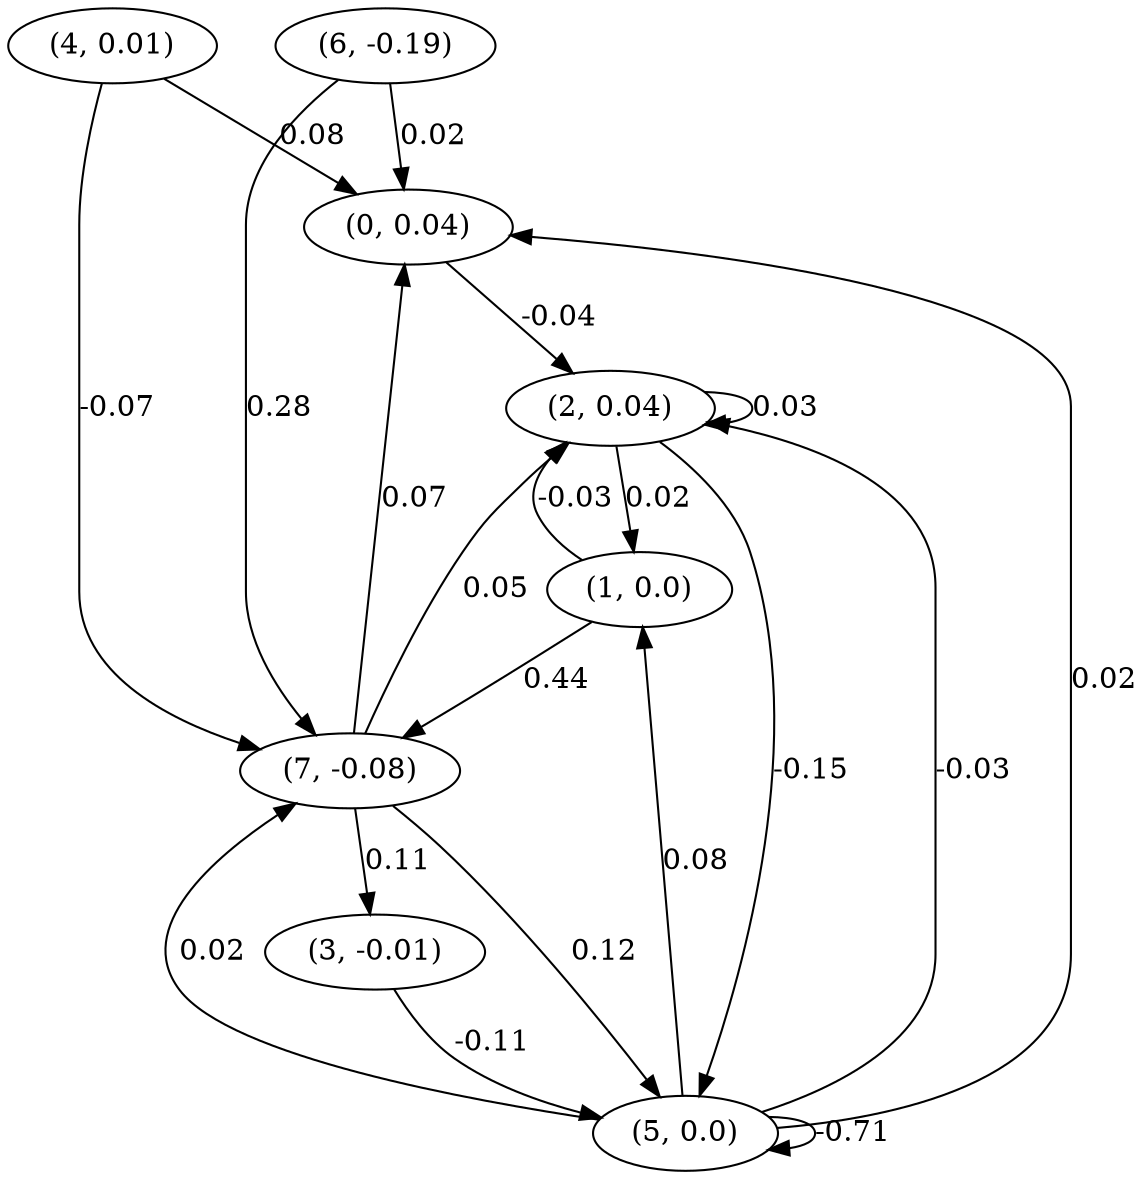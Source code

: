 digraph {
    0 [ label = "(0, 0.04)" ]
    1 [ label = "(1, 0.0)" ]
    2 [ label = "(2, 0.04)" ]
    3 [ label = "(3, -0.01)" ]
    4 [ label = "(4, 0.01)" ]
    5 [ label = "(5, 0.0)" ]
    6 [ label = "(6, -0.19)" ]
    7 [ label = "(7, -0.08)" ]
    2 -> 2 [ label = "0.03" ]
    5 -> 5 [ label = "-0.71" ]
    4 -> 0 [ label = "0.08" ]
    5 -> 0 [ label = "0.02" ]
    6 -> 0 [ label = "0.02" ]
    7 -> 0 [ label = "0.07" ]
    2 -> 1 [ label = "0.02" ]
    5 -> 1 [ label = "0.08" ]
    0 -> 2 [ label = "-0.04" ]
    1 -> 2 [ label = "-0.03" ]
    5 -> 2 [ label = "-0.03" ]
    7 -> 2 [ label = "0.05" ]
    7 -> 3 [ label = "0.11" ]
    2 -> 5 [ label = "-0.15" ]
    3 -> 5 [ label = "-0.11" ]
    7 -> 5 [ label = "0.12" ]
    1 -> 7 [ label = "0.44" ]
    4 -> 7 [ label = "-0.07" ]
    5 -> 7 [ label = "0.02" ]
    6 -> 7 [ label = "0.28" ]
}

